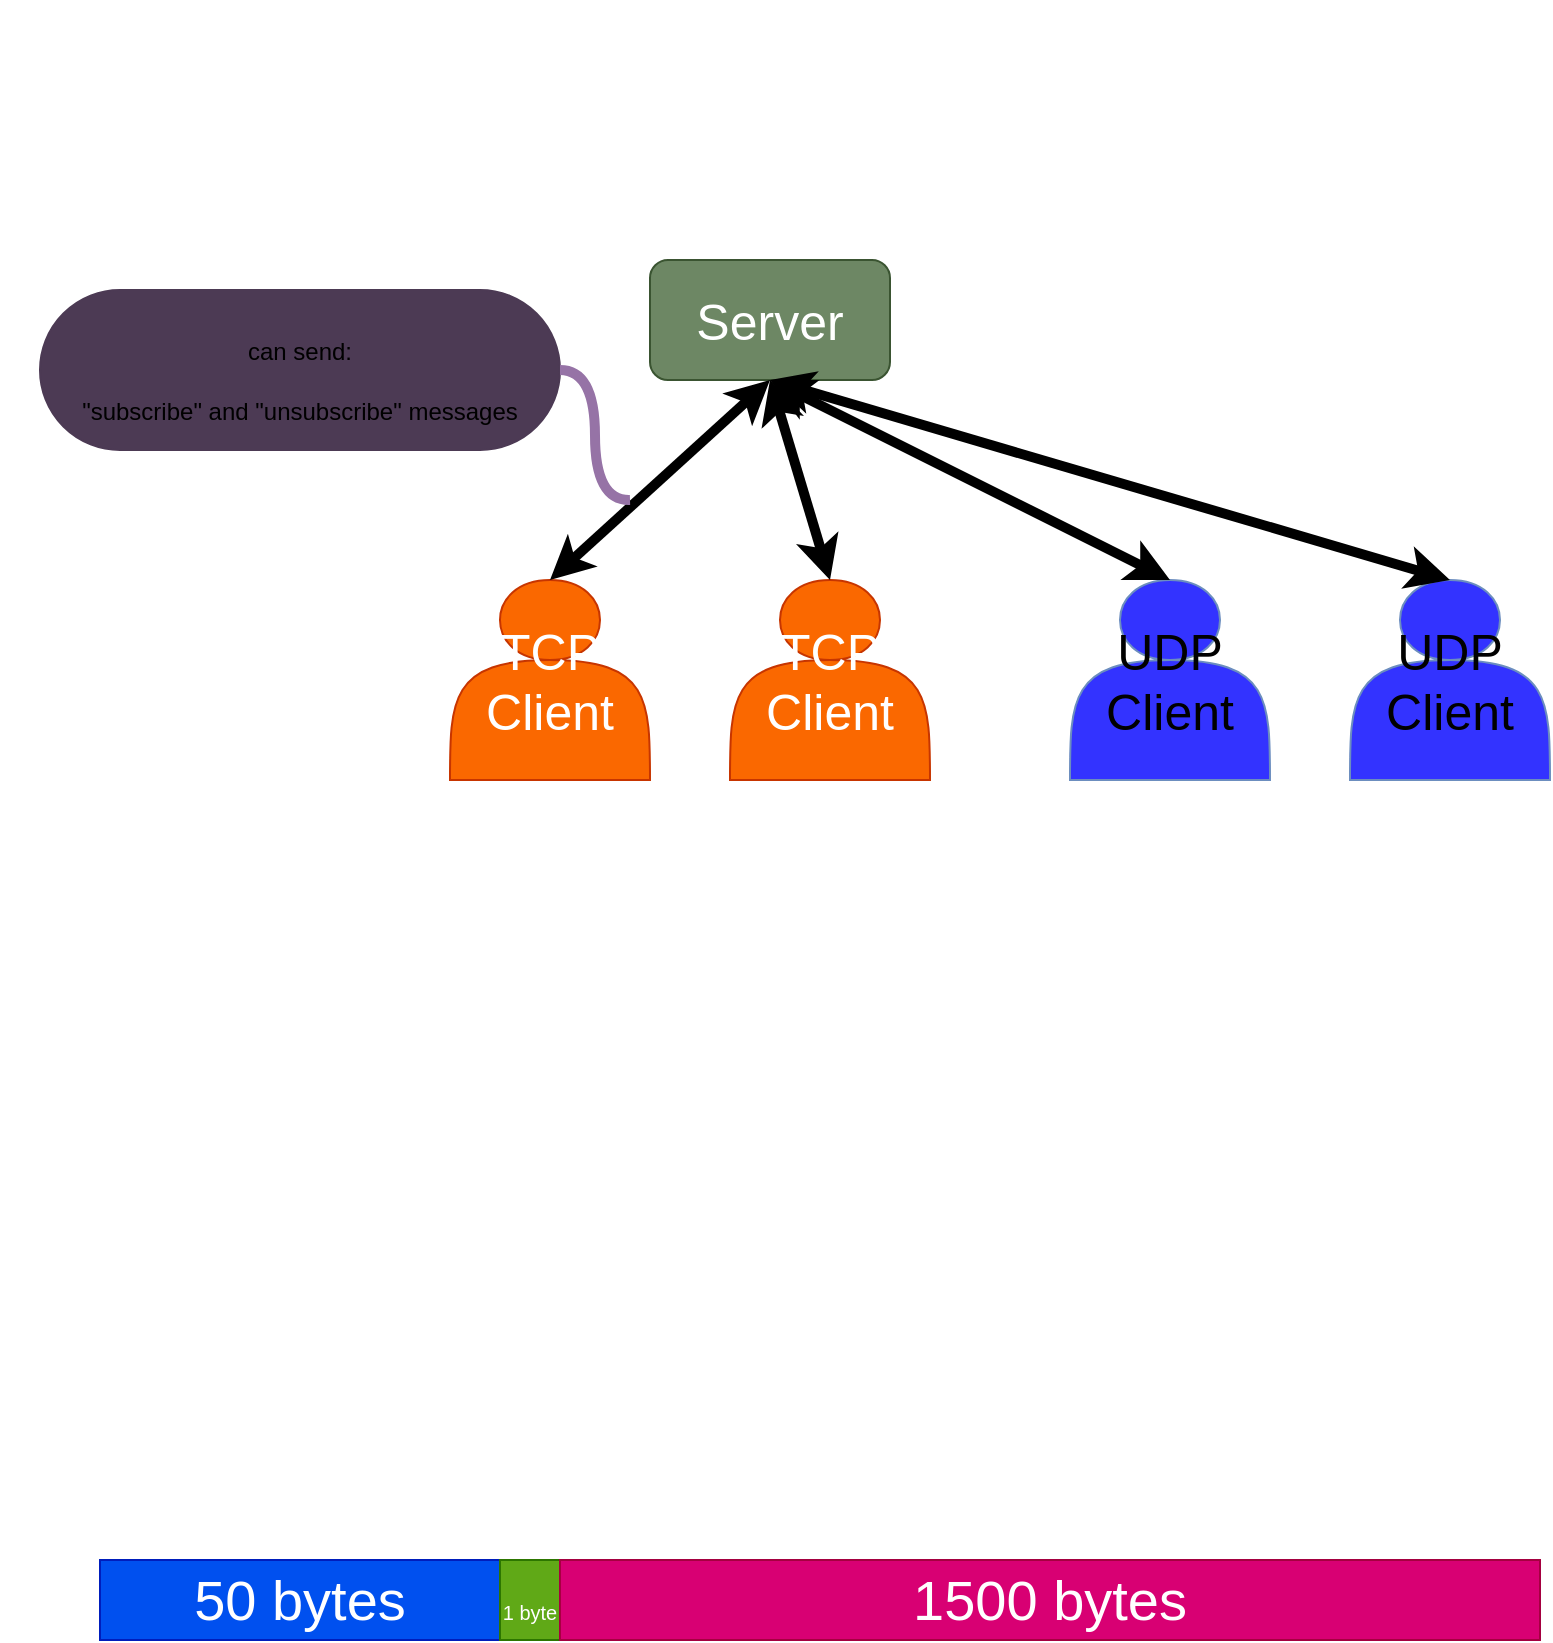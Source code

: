 <mxfile>
    <diagram id="AVM9UOoOy270UMGi0d67" name="Page-1">
        <mxGraphModel dx="1980" dy="1862" grid="1" gridSize="10" guides="1" tooltips="1" connect="1" arrows="1" fold="1" page="1" pageScale="1" pageWidth="850" pageHeight="1100" math="0" shadow="0">
            <root>
                <mxCell id="0"/>
                <mxCell id="1" parent="0"/>
                <mxCell id="2" value="&lt;font style=&quot;font-size: 25px;&quot;&gt;Server&lt;/font&gt;" style="rounded=1;whiteSpace=wrap;html=1;fillColor=#6d8764;fontColor=#ffffff;strokeColor=#3A5431;" parent="1" vertex="1">
                    <mxGeometry x="-445" y="-890" width="120" height="60" as="geometry"/>
                </mxCell>
                <mxCell id="3" value="TCP Client" style="shape=actor;whiteSpace=wrap;html=1;fontSize=25;fillColor=#fa6800;fontColor=#FFFFFF;strokeColor=#C73500;" parent="1" vertex="1">
                    <mxGeometry x="-545" y="-730" width="100" height="100" as="geometry"/>
                </mxCell>
                <mxCell id="4" value="TCP Client" style="shape=actor;whiteSpace=wrap;html=1;fontSize=25;fillColor=#fa6800;fontColor=#FFFFFF;strokeColor=#C73500;" parent="1" vertex="1">
                    <mxGeometry x="-405" y="-730" width="100" height="100" as="geometry"/>
                </mxCell>
                <mxCell id="5" value="UDP Client" style="shape=actor;whiteSpace=wrap;html=1;fontSize=25;fillColor=#3333FF;strokeColor=#6c8ebf;gradientColor=none;" parent="1" vertex="1">
                    <mxGeometry x="-235" y="-730" width="100" height="100" as="geometry"/>
                </mxCell>
                <mxCell id="6" value="UDP Client" style="shape=actor;whiteSpace=wrap;html=1;fontSize=25;fillColor=#3333FF;strokeColor=#6c8ebf;gradientColor=none;" parent="1" vertex="1">
                    <mxGeometry x="-95" y="-730" width="100" height="100" as="geometry"/>
                </mxCell>
                <mxCell id="9" value="" style="endArrow=classic;startArrow=classic;html=1;strokeWidth=5;fontSize=25;fontColor=#FFFFFF;entryX=0.5;entryY=1;entryDx=0;entryDy=0;exitX=0.5;exitY=0;exitDx=0;exitDy=0;" parent="1" source="3" target="2" edge="1">
                    <mxGeometry width="50" height="50" relative="1" as="geometry">
                        <mxPoint x="-245" y="-750" as="sourcePoint"/>
                        <mxPoint x="-195" y="-800" as="targetPoint"/>
                    </mxGeometry>
                </mxCell>
                <mxCell id="10" value="" style="endArrow=classic;startArrow=classic;html=1;strokeWidth=5;fontSize=25;fontColor=#FFFFFF;entryX=0.5;entryY=1;entryDx=0;entryDy=0;exitX=0.5;exitY=0;exitDx=0;exitDy=0;" parent="1" source="4" target="2" edge="1">
                    <mxGeometry width="50" height="50" relative="1" as="geometry">
                        <mxPoint x="-485" y="-720" as="sourcePoint"/>
                        <mxPoint x="-375" y="-820" as="targetPoint"/>
                    </mxGeometry>
                </mxCell>
                <mxCell id="11" value="" style="endArrow=classic;startArrow=classic;html=1;strokeWidth=5;fontSize=25;fontColor=#FFFFFF;entryX=0.5;entryY=1;entryDx=0;entryDy=0;exitX=0.5;exitY=0;exitDx=0;exitDy=0;" parent="1" source="5" target="2" edge="1">
                    <mxGeometry width="50" height="50" relative="1" as="geometry">
                        <mxPoint x="-345" y="-720" as="sourcePoint"/>
                        <mxPoint x="-375" y="-820" as="targetPoint"/>
                    </mxGeometry>
                </mxCell>
                <mxCell id="12" value="" style="endArrow=classic;startArrow=classic;html=1;strokeWidth=5;fontSize=25;fontColor=#FFFFFF;entryX=0.5;entryY=1;entryDx=0;entryDy=0;exitX=0.5;exitY=0;exitDx=0;exitDy=0;" parent="1" source="6" target="2" edge="1">
                    <mxGeometry width="50" height="50" relative="1" as="geometry">
                        <mxPoint x="-175" y="-720" as="sourcePoint"/>
                        <mxPoint x="-375" y="-820" as="targetPoint"/>
                    </mxGeometry>
                </mxCell>
                <mxCell id="13" value="&lt;h1&gt;Connection structure&lt;/h1&gt;" style="text;html=1;strokeColor=none;fillColor=none;spacing=5;spacingTop=-20;whiteSpace=wrap;overflow=hidden;rounded=0;fontSize=25;fontColor=#FFFFFF;" parent="1" vertex="1">
                    <mxGeometry x="-637.5" y="-1010" width="565" height="120" as="geometry"/>
                </mxCell>
                <mxCell id="15" value="&lt;font style=&quot;font-size: 12px;&quot;&gt;can send:&lt;br&gt;&quot;subscribe&quot; and &quot;unsubscribe&quot; messages&lt;/font&gt;" style="whiteSpace=wrap;html=1;rounded=1;arcSize=50;align=center;verticalAlign=middle;strokeWidth=1;autosize=1;spacing=4;treeFolding=1;treeMoving=1;newEdgeStyle={&quot;edgeStyle&quot;:&quot;entityRelationEdgeStyle&quot;,&quot;startArrow&quot;:&quot;none&quot;,&quot;endArrow&quot;:&quot;none&quot;,&quot;segment&quot;:10,&quot;curved&quot;:1,&quot;sourcePerimeterSpacing&quot;:0,&quot;targetPerimeterSpacing&quot;:0};fontSize=25;fillColor=#4C3A54;strokeColor=#4C3A54;" parent="1" vertex="1">
                    <mxGeometry x="-750" y="-875" width="260" height="80" as="geometry"/>
                </mxCell>
                <mxCell id="16" value="" style="edgeStyle=orthogonalEdgeStyle;startArrow=none;endArrow=none;segment=10;curved=1;sourcePerimeterSpacing=0;targetPerimeterSpacing=0;strokeWidth=5;fontSize=25;fontColor=#FFFFFF;fillColor=#e1d5e7;strokeColor=#9673a6;entryX=1;entryY=0.5;entryDx=0;entryDy=0;" parent="1" target="15" edge="1">
                    <mxGeometry relative="1" as="geometry">
                        <mxPoint x="-455" y="-770" as="sourcePoint"/>
                    </mxGeometry>
                </mxCell>
                <mxCell id="20" value="&lt;h1 style=&quot;font-size: 28px;&quot;&gt;&lt;font style=&quot;font-size: 28px;&quot;&gt;The app should include:&lt;/font&gt;&lt;/h1&gt;&lt;p style=&quot;font-size: 28px;&quot;&gt;&lt;/p&gt;&lt;ul style=&quot;&quot;&gt;&lt;li style=&quot;&quot;&gt;&lt;font style=&quot;font-size: 20px;&quot;&gt;SF (store-and-forward) functionality;&lt;/font&gt;&lt;/li&gt;&lt;ul&gt;&lt;li style=&quot;&quot;&gt;&lt;font style=&quot;font-size: 20px;&quot;&gt;when TCP clients are disconnected;&lt;/font&gt;&lt;/li&gt;&lt;/ul&gt;&lt;/ul&gt;&lt;p&gt;&lt;/p&gt;" style="text;html=1;strokeColor=none;fillColor=none;spacing=5;spacingTop=-20;whiteSpace=wrap;overflow=hidden;rounded=0;fontSize=12;fontColor=#FFFFFF;" parent="1" vertex="1">
                    <mxGeometry x="-770" y="-570" width="400" height="160" as="geometry"/>
                </mxCell>
                <mxCell id="21" value="UDP messages format" style="text;html=1;strokeColor=none;fillColor=none;align=center;verticalAlign=middle;whiteSpace=wrap;rounded=0;fontSize=28;fontColor=#FFFFFF;" parent="1" vertex="1">
                    <mxGeometry x="-750" y="-320" width="310" height="30" as="geometry"/>
                </mxCell>
                <mxCell id="22" value="50 bytes" style="rounded=0;whiteSpace=wrap;html=1;strokeColor=#001DBC;fontSize=28;fontColor=#ffffff;fillColor=#0050ef;" parent="1" vertex="1">
                    <mxGeometry x="-720" y="-240" width="200" height="40" as="geometry"/>
                </mxCell>
                <mxCell id="25" value="&lt;font style=&quot;font-size: 10px;&quot;&gt;1 byte&lt;/font&gt;" style="rounded=0;whiteSpace=wrap;html=1;strokeColor=#2D7600;fontSize=28;fontColor=#ffffff;fillColor=#60a917;" parent="1" vertex="1">
                    <mxGeometry x="-520" y="-240" width="30" height="40" as="geometry"/>
                </mxCell>
                <mxCell id="26" value="1500 bytes" style="rounded=0;whiteSpace=wrap;html=1;strokeColor=#A50040;fontSize=28;fontColor=#ffffff;fillColor=#d80073;" parent="1" vertex="1">
                    <mxGeometry x="-490" y="-240" width="490" height="40" as="geometry"/>
                </mxCell>
            </root>
        </mxGraphModel>
    </diagram>
    <diagram id="SLaFdRDu9ZLZ8eYp2Kdm" name="Page-2">
        <mxGraphModel dx="856" dy="275" grid="1" gridSize="10" guides="1" tooltips="1" connect="1" arrows="1" fold="1" page="1" pageScale="1" pageWidth="850" pageHeight="1100" math="0" shadow="0">
            <root>
                <mxCell id="0"/>
                <mxCell id="1" parent="0"/>
                <mxCell id="-O84_r1SaRKxoxZmfTry-1" value="Topic structure" style="text;strokeColor=none;fillColor=none;html=1;fontSize=24;fontStyle=1;verticalAlign=middle;align=center;" parent="1" vertex="1">
                    <mxGeometry x="40" y="40" width="210" height="40" as="geometry"/>
                </mxCell>
                <mxCell id="-O84_r1SaRKxoxZmfTry-2" value="Topic" style="swimlane;fontStyle=0;childLayout=stackLayout;horizontal=1;startSize=30;horizontalStack=0;resizeParent=1;resizeParentMax=0;resizeLast=0;collapsible=1;marginBottom=0;whiteSpace=wrap;html=1;" parent="1" vertex="1">
                    <mxGeometry x="80" y="160" width="140" height="90" as="geometry">
                        <mxRectangle x="80" y="120" width="70" height="30" as="alternateBounds"/>
                    </mxGeometry>
                </mxCell>
                <mxCell id="-O84_r1SaRKxoxZmfTry-3" value="type" style="text;strokeColor=none;fillColor=none;align=left;verticalAlign=middle;spacingLeft=4;spacingRight=4;overflow=hidden;points=[[0,0.5],[1,0.5]];portConstraint=eastwest;rotatable=0;whiteSpace=wrap;html=1;" parent="-O84_r1SaRKxoxZmfTry-2" vertex="1">
                    <mxGeometry y="30" width="140" height="30" as="geometry"/>
                </mxCell>
                <mxCell id="-O84_r1SaRKxoxZmfTry-4" value="data" style="text;strokeColor=none;fillColor=none;align=left;verticalAlign=middle;spacingLeft=4;spacingRight=4;overflow=hidden;points=[[0,0.5],[1,0.5]];portConstraint=eastwest;rotatable=0;whiteSpace=wrap;html=1;" parent="-O84_r1SaRKxoxZmfTry-2" vertex="1">
                    <mxGeometry y="60" width="140" height="30" as="geometry"/>
                </mxCell>
                <mxCell id="-O84_r1SaRKxoxZmfTry-12" value="Topic name" style="edgeStyle=none;html=1;entryX=1;entryY=0.5;entryDx=0;entryDy=0;" parent="1" source="-O84_r1SaRKxoxZmfTry-10" target="-O84_r1SaRKxoxZmfTry-3" edge="1">
                    <mxGeometry relative="1" as="geometry"/>
                </mxCell>
                <mxCell id="-O84_r1SaRKxoxZmfTry-16" value="Topic name" style="edgeStyle=none;html=1;entryX=1;entryY=0.5;entryDx=0;entryDy=0;" parent="1" source="-O84_r1SaRKxoxZmfTry-10" target="-O84_r1SaRKxoxZmfTry-14" edge="1">
                    <mxGeometry relative="1" as="geometry"/>
                </mxCell>
                <mxCell id="-O84_r1SaRKxoxZmfTry-10" value="Topic Mapper" style="whiteSpace=wrap;html=1;fontStyle=0;startSize=30;" parent="1" vertex="1">
                    <mxGeometry x="440" y="175" width="120" height="60" as="geometry"/>
                </mxCell>
                <mxCell id="-O84_r1SaRKxoxZmfTry-13" value="Topic" style="swimlane;fontStyle=0;childLayout=stackLayout;horizontal=1;startSize=30;horizontalStack=0;resizeParent=1;resizeParentMax=0;resizeLast=0;collapsible=1;marginBottom=0;whiteSpace=wrap;html=1;" parent="1" vertex="1">
                    <mxGeometry x="80" y="280" width="140" height="90" as="geometry">
                        <mxRectangle x="80" y="120" width="70" height="30" as="alternateBounds"/>
                    </mxGeometry>
                </mxCell>
                <mxCell id="-O84_r1SaRKxoxZmfTry-14" value="type" style="text;strokeColor=none;fillColor=none;align=left;verticalAlign=middle;spacingLeft=4;spacingRight=4;overflow=hidden;points=[[0,0.5],[1,0.5]];portConstraint=eastwest;rotatable=0;whiteSpace=wrap;html=1;" parent="-O84_r1SaRKxoxZmfTry-13" vertex="1">
                    <mxGeometry y="30" width="140" height="30" as="geometry"/>
                </mxCell>
                <mxCell id="-O84_r1SaRKxoxZmfTry-15" value="data" style="text;strokeColor=none;fillColor=none;align=left;verticalAlign=middle;spacingLeft=4;spacingRight=4;overflow=hidden;points=[[0,0.5],[1,0.5]];portConstraint=eastwest;rotatable=0;whiteSpace=wrap;html=1;" parent="-O84_r1SaRKxoxZmfTry-13" vertex="1">
                    <mxGeometry y="60" width="140" height="30" as="geometry"/>
                </mxCell>
            </root>
        </mxGraphModel>
    </diagram>
    <diagram id="2XyTsqn7y1FVhblPQPKw" name="Page-3">
        <mxGraphModel dx="1130" dy="762" grid="1" gridSize="10" guides="1" tooltips="1" connect="1" arrows="1" fold="1" page="1" pageScale="1" pageWidth="850" pageHeight="1100" math="0" shadow="0">
            <root>
                <mxCell id="0"/>
                <mxCell id="1" parent="0"/>
                <mxCell id="qqWRbiw4Sh58PUrXyuKJ-1" value="Subscriber - Server connection" style="text;strokeColor=none;fillColor=none;html=1;fontSize=24;fontStyle=1;verticalAlign=middle;align=center;" vertex="1" parent="1">
                    <mxGeometry x="40" y="40" width="400" height="40" as="geometry"/>
                </mxCell>
                <mxCell id="qqWRbiw4Sh58PUrXyuKJ-2" value="Server" style="rounded=1;whiteSpace=wrap;html=1;" vertex="1" parent="1">
                    <mxGeometry x="330" y="150" width="120" height="60" as="geometry"/>
                </mxCell>
                <mxCell id="qqWRbiw4Sh58PUrXyuKJ-4" value="conn_token" style="edgeStyle=none;html=1;entryX=0;entryY=0.5;entryDx=0;entryDy=0;" edge="1" parent="1" source="qqWRbiw4Sh58PUrXyuKJ-3" target="qqWRbiw4Sh58PUrXyuKJ-2">
                    <mxGeometry relative="1" as="geometry"/>
                </mxCell>
                <mxCell id="qqWRbiw4Sh58PUrXyuKJ-3" value="Subscriber" style="rounded=1;whiteSpace=wrap;html=1;" vertex="1" parent="1">
                    <mxGeometry x="60" y="150" width="120" height="60" as="geometry"/>
                </mxCell>
            </root>
        </mxGraphModel>
    </diagram>
</mxfile>